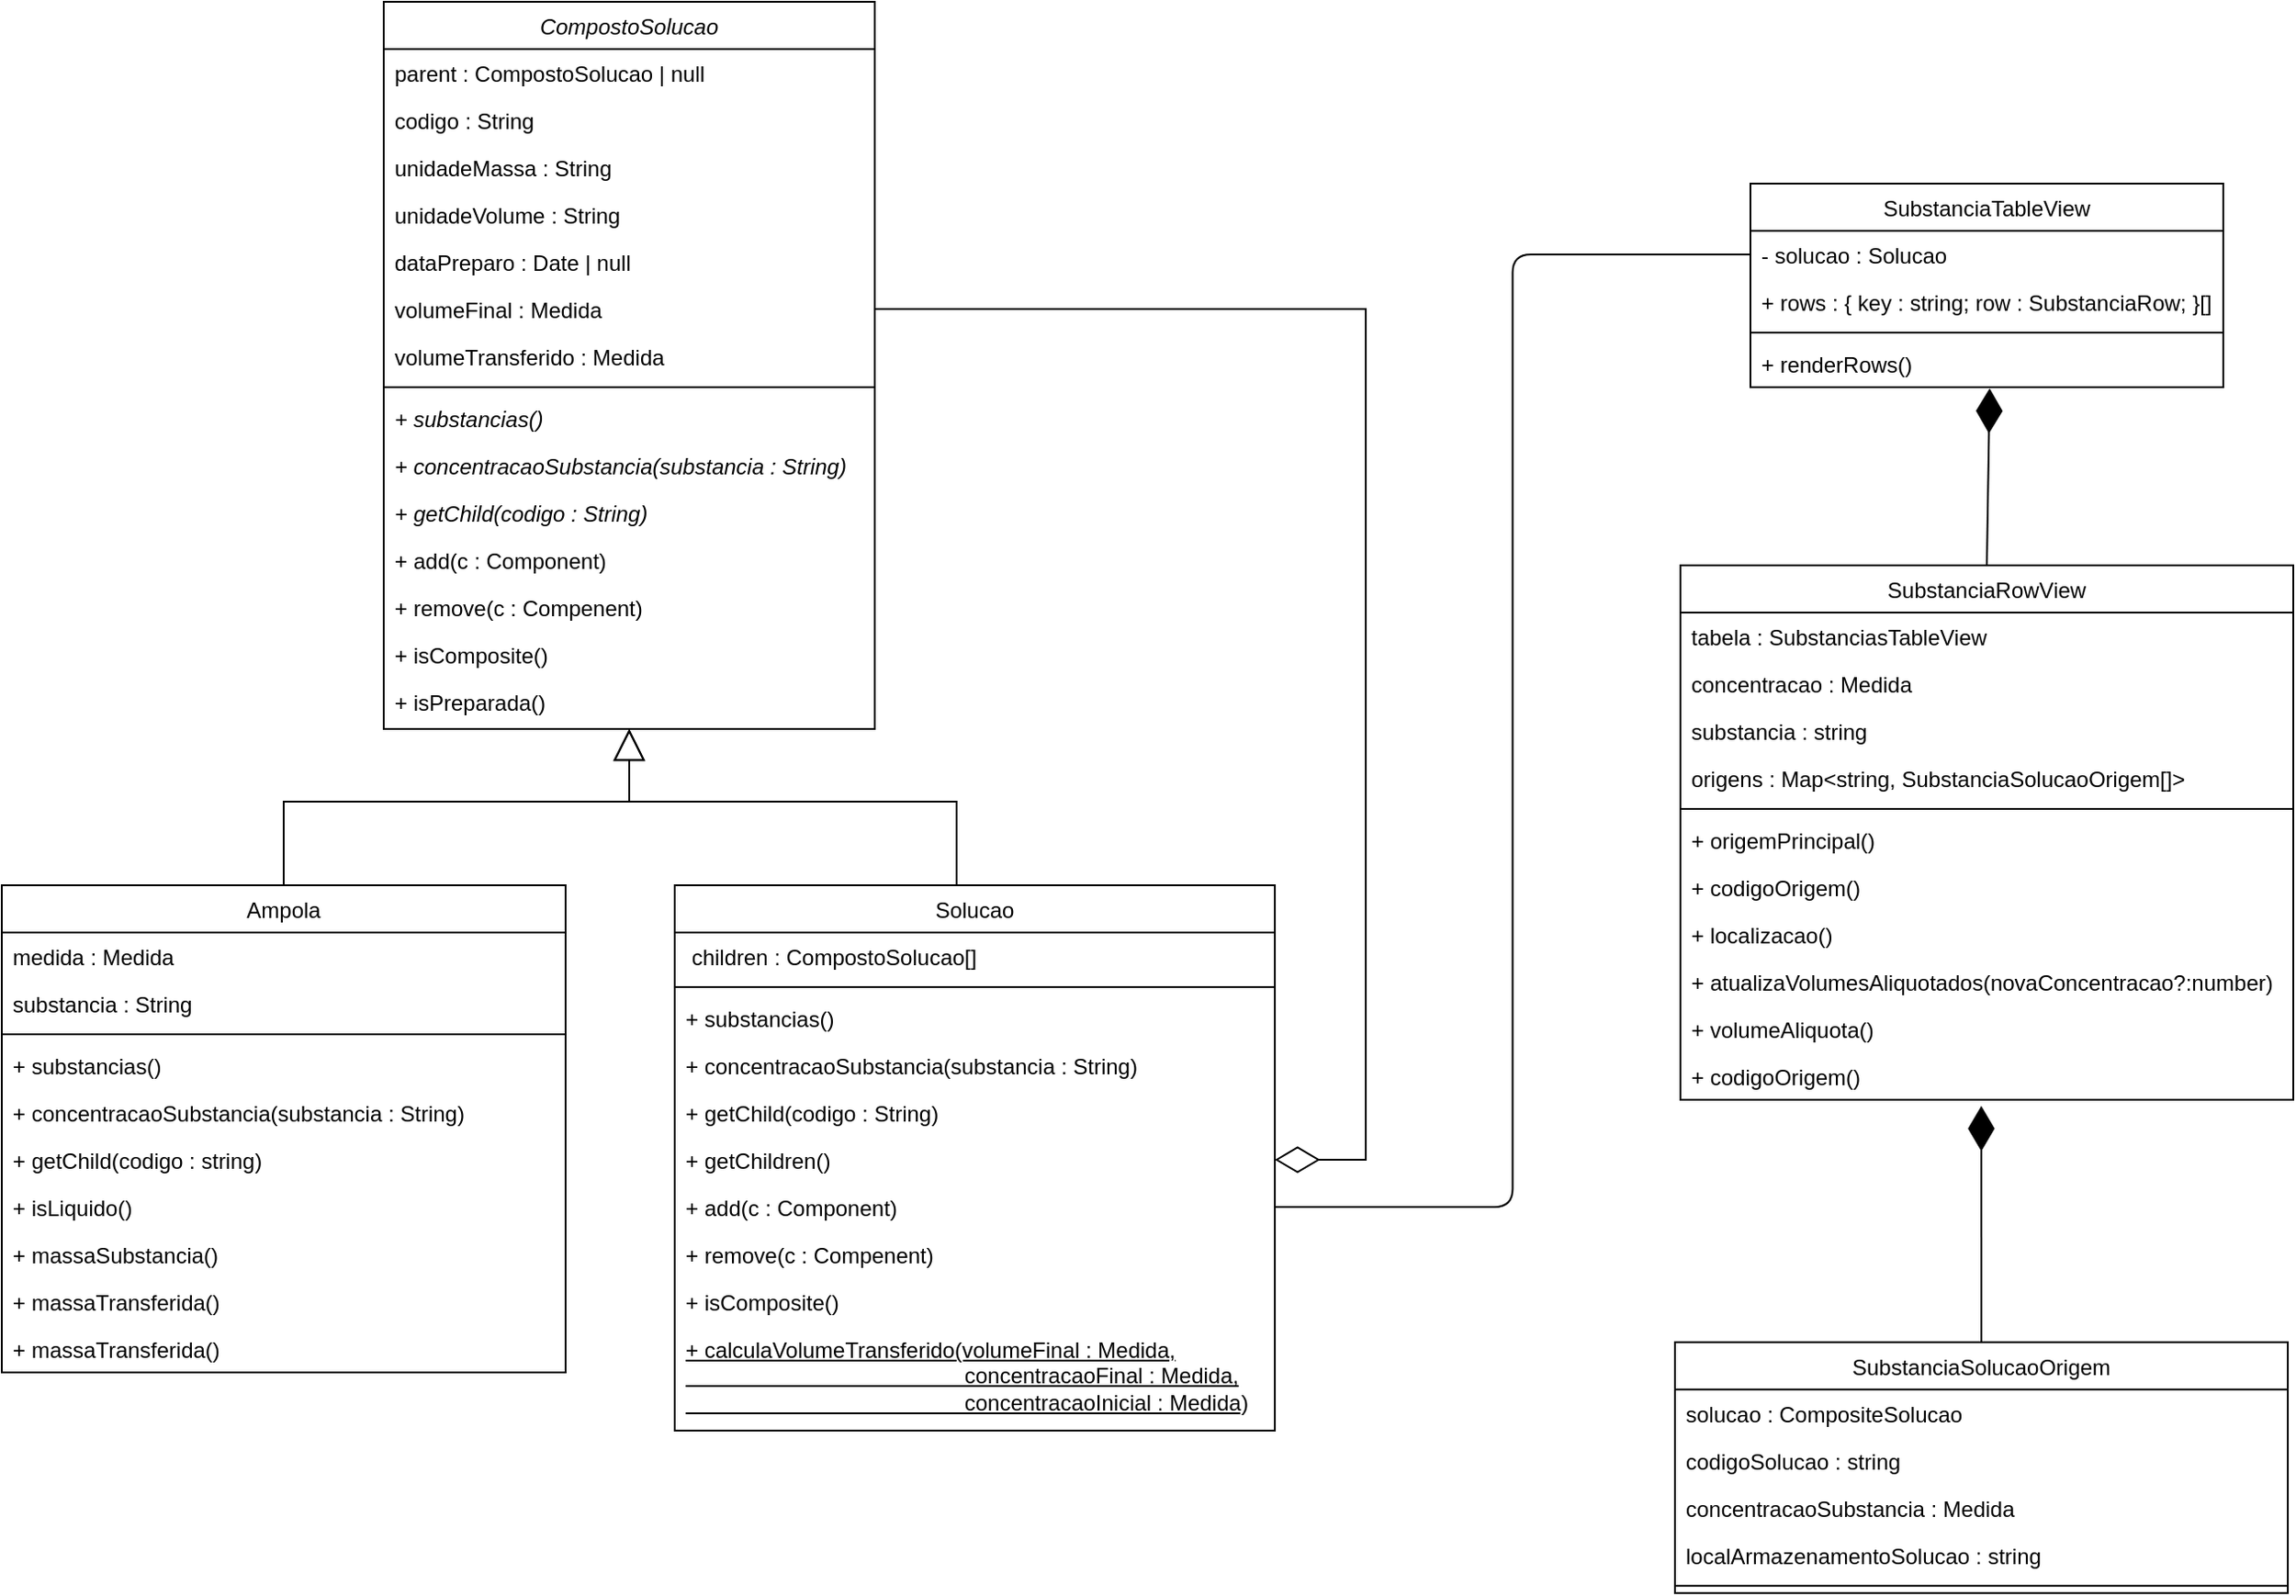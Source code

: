 <mxfile version="13.8.1" type="github">
  <diagram id="C5RBs43oDa-KdzZeNtuy" name="Page-1">
    <mxGraphModel dx="1801" dy="568" grid="1" gridSize="10" guides="1" tooltips="1" connect="1" arrows="1" fold="1" page="1" pageScale="1" pageWidth="827" pageHeight="1169" math="0" shadow="0">
      <root>
        <mxCell id="WIyWlLk6GJQsqaUBKTNV-0" />
        <mxCell id="WIyWlLk6GJQsqaUBKTNV-1" parent="WIyWlLk6GJQsqaUBKTNV-0" />
        <mxCell id="zkfFHV4jXpPFQw0GAbJ--12" value="" style="endArrow=block;endSize=15;endFill=0;shadow=0;strokeWidth=1;rounded=0;elbow=vertical;exitX=0.5;exitY=0;exitDx=0;exitDy=0;edgeStyle=orthogonalEdgeStyle;" parent="WIyWlLk6GJQsqaUBKTNV-1" source="zkfFHV4jXpPFQw0GAbJ--6" target="zkfFHV4jXpPFQw0GAbJ--0" edge="1">
          <mxGeometry width="160" relative="1" as="geometry">
            <mxPoint x="200" y="203" as="sourcePoint" />
            <mxPoint x="200" y="203" as="targetPoint" />
            <Array as="points">
              <mxPoint x="-245" y="450" />
              <mxPoint x="-425" y="450" />
            </Array>
          </mxGeometry>
        </mxCell>
        <mxCell id="zkfFHV4jXpPFQw0GAbJ--16" value="" style="endArrow=block;endSize=15;endFill=0;shadow=0;strokeWidth=1;rounded=0;edgeStyle=elbowEdgeStyle;elbow=vertical;entryX=0.5;entryY=1;entryDx=0;entryDy=0;exitX=0.5;exitY=0;exitDx=0;exitDy=0;" parent="WIyWlLk6GJQsqaUBKTNV-1" source="zkfFHV4jXpPFQw0GAbJ--13" target="zkfFHV4jXpPFQw0GAbJ--0" edge="1">
          <mxGeometry width="160" relative="1" as="geometry">
            <mxPoint x="210" y="373" as="sourcePoint" />
            <mxPoint x="310" y="271" as="targetPoint" />
            <Array as="points">
              <mxPoint x="-510" y="450" />
              <mxPoint x="-170" y="60" />
              <mxPoint x="-175" y="100" />
              <mxPoint x="-250" y="70" />
              <mxPoint x="-400" y="100" />
              <mxPoint x="-380" y="390" />
              <mxPoint x="-370" y="210" />
            </Array>
          </mxGeometry>
        </mxCell>
        <mxCell id="dKVEGYBqZScB1-h0YNm1-30" value="1" style="endArrow=none;html=1;endSize=12;startArrow=diamondThin;startSize=22;startFill=0;align=left;verticalAlign=bottom;entryX=1;entryY=0.5;entryDx=0;entryDy=0;exitX=1;exitY=0.5;exitDx=0;exitDy=0;noLabel=1;fontColor=none;endFill=0;edgeStyle=orthogonalEdgeStyle;rounded=0;" edge="1" parent="WIyWlLk6GJQsqaUBKTNV-1" source="dKVEGYBqZScB1-h0YNm1-20" target="dKVEGYBqZScB1-h0YNm1-2">
          <mxGeometry x="-1" y="3" relative="1" as="geometry">
            <mxPoint x="-380" y="600" as="sourcePoint" />
            <mxPoint x="-400" y="400" as="targetPoint" />
            <Array as="points">
              <mxPoint x="-20" y="647" />
              <mxPoint x="-20" y="179" />
            </Array>
          </mxGeometry>
        </mxCell>
        <mxCell id="zkfFHV4jXpPFQw0GAbJ--0" value="CompostoSolucao" style="swimlane;fontStyle=2;align=center;verticalAlign=top;childLayout=stackLayout;horizontal=1;startSize=26;horizontalStack=0;resizeParent=1;resizeLast=0;collapsible=1;marginBottom=0;rounded=0;shadow=0;strokeWidth=1;" parent="WIyWlLk6GJQsqaUBKTNV-1" vertex="1">
          <mxGeometry x="-560" y="10" width="270" height="400" as="geometry">
            <mxRectangle x="230" y="140" width="160" height="26" as="alternateBounds" />
          </mxGeometry>
        </mxCell>
        <mxCell id="zkfFHV4jXpPFQw0GAbJ--1" value="parent : CompostoSolucao | null" style="text;align=left;verticalAlign=top;spacingLeft=4;spacingRight=4;overflow=hidden;rotatable=0;points=[[0,0.5],[1,0.5]];portConstraint=eastwest;" parent="zkfFHV4jXpPFQw0GAbJ--0" vertex="1">
          <mxGeometry y="26" width="270" height="26" as="geometry" />
        </mxCell>
        <mxCell id="zkfFHV4jXpPFQw0GAbJ--2" value="codigo : String" style="text;align=left;verticalAlign=top;spacingLeft=4;spacingRight=4;overflow=hidden;rotatable=0;points=[[0,0.5],[1,0.5]];portConstraint=eastwest;rounded=0;shadow=0;html=0;" parent="zkfFHV4jXpPFQw0GAbJ--0" vertex="1">
          <mxGeometry y="52" width="270" height="26" as="geometry" />
        </mxCell>
        <mxCell id="zkfFHV4jXpPFQw0GAbJ--3" value="unidadeMassa : String" style="text;align=left;verticalAlign=top;spacingLeft=4;spacingRight=4;overflow=hidden;rotatable=0;points=[[0,0.5],[1,0.5]];portConstraint=eastwest;rounded=0;shadow=0;html=0;" parent="zkfFHV4jXpPFQw0GAbJ--0" vertex="1">
          <mxGeometry y="78" width="270" height="26" as="geometry" />
        </mxCell>
        <mxCell id="dKVEGYBqZScB1-h0YNm1-0" value="unidadeVolume : String" style="text;align=left;verticalAlign=top;spacingLeft=4;spacingRight=4;overflow=hidden;rotatable=0;points=[[0,0.5],[1,0.5]];portConstraint=eastwest;rounded=0;shadow=0;html=0;" vertex="1" parent="zkfFHV4jXpPFQw0GAbJ--0">
          <mxGeometry y="104" width="270" height="26" as="geometry" />
        </mxCell>
        <mxCell id="dKVEGYBqZScB1-h0YNm1-1" value="dataPreparo : Date | null" style="text;align=left;verticalAlign=top;spacingLeft=4;spacingRight=4;overflow=hidden;rotatable=0;points=[[0,0.5],[1,0.5]];portConstraint=eastwest;rounded=0;shadow=0;html=0;" vertex="1" parent="zkfFHV4jXpPFQw0GAbJ--0">
          <mxGeometry y="130" width="270" height="26" as="geometry" />
        </mxCell>
        <mxCell id="dKVEGYBqZScB1-h0YNm1-2" value="volumeFinal : Medida&#xa;" style="text;align=left;verticalAlign=top;spacingLeft=4;spacingRight=4;overflow=hidden;rotatable=0;points=[[0,0.5],[1,0.5]];portConstraint=eastwest;rounded=0;shadow=0;html=0;" vertex="1" parent="zkfFHV4jXpPFQw0GAbJ--0">
          <mxGeometry y="156" width="270" height="26" as="geometry" />
        </mxCell>
        <mxCell id="dKVEGYBqZScB1-h0YNm1-3" value="volumeTransferido : Medida" style="text;align=left;verticalAlign=top;spacingLeft=4;spacingRight=4;overflow=hidden;rotatable=0;points=[[0,0.5],[1,0.5]];portConstraint=eastwest;rounded=0;shadow=0;html=0;" vertex="1" parent="zkfFHV4jXpPFQw0GAbJ--0">
          <mxGeometry y="182" width="270" height="26" as="geometry" />
        </mxCell>
        <mxCell id="zkfFHV4jXpPFQw0GAbJ--4" value="" style="line;html=1;strokeWidth=1;align=left;verticalAlign=middle;spacingTop=-1;spacingLeft=3;spacingRight=3;rotatable=0;labelPosition=right;points=[];portConstraint=eastwest;" parent="zkfFHV4jXpPFQw0GAbJ--0" vertex="1">
          <mxGeometry y="208" width="270" height="8" as="geometry" />
        </mxCell>
        <mxCell id="dKVEGYBqZScB1-h0YNm1-5" value="+ substancias()" style="text;align=left;verticalAlign=top;spacingLeft=4;spacingRight=4;overflow=hidden;rotatable=0;points=[[0,0.5],[1,0.5]];portConstraint=eastwest;rounded=0;shadow=0;html=0;fontStyle=2" vertex="1" parent="zkfFHV4jXpPFQw0GAbJ--0">
          <mxGeometry y="216" width="270" height="26" as="geometry" />
        </mxCell>
        <mxCell id="dKVEGYBqZScB1-h0YNm1-6" value="+ concentracaoSubstancia(substancia : String)&#xa;" style="text;align=left;verticalAlign=top;spacingLeft=4;spacingRight=4;overflow=hidden;rotatable=0;points=[[0,0.5],[1,0.5]];portConstraint=eastwest;rounded=0;shadow=0;html=0;fontStyle=2" vertex="1" parent="zkfFHV4jXpPFQw0GAbJ--0">
          <mxGeometry y="242" width="270" height="26" as="geometry" />
        </mxCell>
        <mxCell id="dKVEGYBqZScB1-h0YNm1-7" value="+ getChild(codigo : String)&#xa;" style="text;align=left;verticalAlign=top;spacingLeft=4;spacingRight=4;overflow=hidden;rotatable=0;points=[[0,0.5],[1,0.5]];portConstraint=eastwest;rounded=0;shadow=0;html=0;fontStyle=2" vertex="1" parent="zkfFHV4jXpPFQw0GAbJ--0">
          <mxGeometry y="268" width="270" height="26" as="geometry" />
        </mxCell>
        <mxCell id="dKVEGYBqZScB1-h0YNm1-8" value="+ add(c : Component)&#xa;" style="text;align=left;verticalAlign=top;spacingLeft=4;spacingRight=4;overflow=hidden;rotatable=0;points=[[0,0.5],[1,0.5]];portConstraint=eastwest;rounded=0;shadow=0;html=0;" vertex="1" parent="zkfFHV4jXpPFQw0GAbJ--0">
          <mxGeometry y="294" width="270" height="26" as="geometry" />
        </mxCell>
        <mxCell id="dKVEGYBqZScB1-h0YNm1-9" value="+ remove(c : Compenent)" style="text;align=left;verticalAlign=top;spacingLeft=4;spacingRight=4;overflow=hidden;rotatable=0;points=[[0,0.5],[1,0.5]];portConstraint=eastwest;rounded=0;shadow=0;html=0;" vertex="1" parent="zkfFHV4jXpPFQw0GAbJ--0">
          <mxGeometry y="320" width="270" height="26" as="geometry" />
        </mxCell>
        <mxCell id="dKVEGYBqZScB1-h0YNm1-10" value="+ isComposite()" style="text;align=left;verticalAlign=top;spacingLeft=4;spacingRight=4;overflow=hidden;rotatable=0;points=[[0,0.5],[1,0.5]];portConstraint=eastwest;rounded=0;shadow=0;html=0;" vertex="1" parent="zkfFHV4jXpPFQw0GAbJ--0">
          <mxGeometry y="346" width="270" height="26" as="geometry" />
        </mxCell>
        <mxCell id="dKVEGYBqZScB1-h0YNm1-11" value="+ isPreparada()" style="text;align=left;verticalAlign=top;spacingLeft=4;spacingRight=4;overflow=hidden;rotatable=0;points=[[0,0.5],[1,0.5]];portConstraint=eastwest;rounded=0;shadow=0;html=0;" vertex="1" parent="zkfFHV4jXpPFQw0GAbJ--0">
          <mxGeometry y="372" width="270" height="26" as="geometry" />
        </mxCell>
        <mxCell id="zkfFHV4jXpPFQw0GAbJ--13" value="Ampola" style="swimlane;fontStyle=0;align=center;verticalAlign=top;childLayout=stackLayout;horizontal=1;startSize=26;horizontalStack=0;resizeParent=1;resizeLast=0;collapsible=1;marginBottom=0;rounded=0;shadow=0;strokeWidth=1;" parent="WIyWlLk6GJQsqaUBKTNV-1" vertex="1">
          <mxGeometry x="-770" y="496" width="310" height="268" as="geometry">
            <mxRectangle x="340" y="380" width="170" height="26" as="alternateBounds" />
          </mxGeometry>
        </mxCell>
        <mxCell id="dKVEGYBqZScB1-h0YNm1-13" value="medida : Medida" style="text;align=left;verticalAlign=top;spacingLeft=4;spacingRight=4;overflow=hidden;rotatable=0;points=[[0,0.5],[1,0.5]];portConstraint=eastwest;" vertex="1" parent="zkfFHV4jXpPFQw0GAbJ--13">
          <mxGeometry y="26" width="310" height="26" as="geometry" />
        </mxCell>
        <mxCell id="zkfFHV4jXpPFQw0GAbJ--14" value="substancia : String" style="text;align=left;verticalAlign=top;spacingLeft=4;spacingRight=4;overflow=hidden;rotatable=0;points=[[0,0.5],[1,0.5]];portConstraint=eastwest;" parent="zkfFHV4jXpPFQw0GAbJ--13" vertex="1">
          <mxGeometry y="52" width="310" height="26" as="geometry" />
        </mxCell>
        <mxCell id="zkfFHV4jXpPFQw0GAbJ--15" value="" style="line;html=1;strokeWidth=1;align=left;verticalAlign=middle;spacingTop=-1;spacingLeft=3;spacingRight=3;rotatable=0;labelPosition=right;points=[];portConstraint=eastwest;" parent="zkfFHV4jXpPFQw0GAbJ--13" vertex="1">
          <mxGeometry y="78" width="310" height="8" as="geometry" />
        </mxCell>
        <mxCell id="dKVEGYBqZScB1-h0YNm1-14" value="+ substancias()" style="text;align=left;verticalAlign=top;spacingLeft=4;spacingRight=4;overflow=hidden;rotatable=0;points=[[0,0.5],[1,0.5]];portConstraint=eastwest;" vertex="1" parent="zkfFHV4jXpPFQw0GAbJ--13">
          <mxGeometry y="86" width="310" height="26" as="geometry" />
        </mxCell>
        <mxCell id="dKVEGYBqZScB1-h0YNm1-15" value="+ concentracaoSubstancia(substancia : String)" style="text;align=left;verticalAlign=top;spacingLeft=4;spacingRight=4;overflow=hidden;rotatable=0;points=[[0,0.5],[1,0.5]];portConstraint=eastwest;" vertex="1" parent="zkfFHV4jXpPFQw0GAbJ--13">
          <mxGeometry y="112" width="310" height="26" as="geometry" />
        </mxCell>
        <mxCell id="dKVEGYBqZScB1-h0YNm1-16" value="+ getChild(codigo : string)" style="text;align=left;verticalAlign=top;spacingLeft=4;spacingRight=4;overflow=hidden;rotatable=0;points=[[0,0.5],[1,0.5]];portConstraint=eastwest;" vertex="1" parent="zkfFHV4jXpPFQw0GAbJ--13">
          <mxGeometry y="138" width="310" height="26" as="geometry" />
        </mxCell>
        <mxCell id="dKVEGYBqZScB1-h0YNm1-17" value="+ isLiquido()" style="text;align=left;verticalAlign=top;spacingLeft=4;spacingRight=4;overflow=hidden;rotatable=0;points=[[0,0.5],[1,0.5]];portConstraint=eastwest;" vertex="1" parent="zkfFHV4jXpPFQw0GAbJ--13">
          <mxGeometry y="164" width="310" height="26" as="geometry" />
        </mxCell>
        <mxCell id="dKVEGYBqZScB1-h0YNm1-18" value="+ massaSubstancia()" style="text;align=left;verticalAlign=top;spacingLeft=4;spacingRight=4;overflow=hidden;rotatable=0;points=[[0,0.5],[1,0.5]];portConstraint=eastwest;" vertex="1" parent="zkfFHV4jXpPFQw0GAbJ--13">
          <mxGeometry y="190" width="310" height="26" as="geometry" />
        </mxCell>
        <mxCell id="dKVEGYBqZScB1-h0YNm1-31" value="+ massaTransferida()" style="text;align=left;verticalAlign=top;spacingLeft=4;spacingRight=4;overflow=hidden;rotatable=0;points=[[0,0.5],[1,0.5]];portConstraint=eastwest;" vertex="1" parent="zkfFHV4jXpPFQw0GAbJ--13">
          <mxGeometry y="216" width="310" height="26" as="geometry" />
        </mxCell>
        <mxCell id="dKVEGYBqZScB1-h0YNm1-19" value="+ massaTransferida()" style="text;align=left;verticalAlign=top;spacingLeft=4;spacingRight=4;overflow=hidden;rotatable=0;points=[[0,0.5],[1,0.5]];portConstraint=eastwest;" vertex="1" parent="zkfFHV4jXpPFQw0GAbJ--13">
          <mxGeometry y="242" width="310" height="26" as="geometry" />
        </mxCell>
        <mxCell id="zkfFHV4jXpPFQw0GAbJ--6" value="Solucao" style="swimlane;fontStyle=0;align=center;verticalAlign=top;childLayout=stackLayout;horizontal=1;startSize=26;horizontalStack=0;resizeParent=1;resizeLast=0;collapsible=1;marginBottom=0;rounded=0;shadow=0;strokeWidth=1;" parent="WIyWlLk6GJQsqaUBKTNV-1" vertex="1">
          <mxGeometry x="-400" y="496" width="330" height="300" as="geometry">
            <mxRectangle x="130" y="380" width="160" height="26" as="alternateBounds" />
          </mxGeometry>
        </mxCell>
        <mxCell id="zkfFHV4jXpPFQw0GAbJ--7" value=" children : CompostoSolucao[]" style="text;align=left;verticalAlign=top;spacingLeft=4;spacingRight=4;overflow=hidden;rotatable=0;points=[[0,0.5],[1,0.5]];portConstraint=eastwest;" parent="zkfFHV4jXpPFQw0GAbJ--6" vertex="1">
          <mxGeometry y="26" width="330" height="26" as="geometry" />
        </mxCell>
        <mxCell id="zkfFHV4jXpPFQw0GAbJ--9" value="" style="line;html=1;strokeWidth=1;align=left;verticalAlign=middle;spacingTop=-1;spacingLeft=3;spacingRight=3;rotatable=0;labelPosition=right;points=[];portConstraint=eastwest;" parent="zkfFHV4jXpPFQw0GAbJ--6" vertex="1">
          <mxGeometry y="52" width="330" height="8" as="geometry" />
        </mxCell>
        <mxCell id="zkfFHV4jXpPFQw0GAbJ--8" value="+ substancias()" style="text;align=left;verticalAlign=top;spacingLeft=4;spacingRight=4;overflow=hidden;rotatable=0;points=[[0,0.5],[1,0.5]];portConstraint=eastwest;rounded=0;shadow=0;html=0;" parent="zkfFHV4jXpPFQw0GAbJ--6" vertex="1">
          <mxGeometry y="60" width="330" height="26" as="geometry" />
        </mxCell>
        <mxCell id="zkfFHV4jXpPFQw0GAbJ--10" value="+ concentracaoSubstancia(substancia : String)" style="text;align=left;verticalAlign=top;spacingLeft=4;spacingRight=4;overflow=hidden;rotatable=0;points=[[0,0.5],[1,0.5]];portConstraint=eastwest;fontStyle=0" parent="zkfFHV4jXpPFQw0GAbJ--6" vertex="1">
          <mxGeometry y="86" width="330" height="26" as="geometry" />
        </mxCell>
        <mxCell id="zkfFHV4jXpPFQw0GAbJ--11" value="+ getChild(codigo : String)" style="text;align=left;verticalAlign=top;spacingLeft=4;spacingRight=4;overflow=hidden;rotatable=0;points=[[0,0.5],[1,0.5]];portConstraint=eastwest;" parent="zkfFHV4jXpPFQw0GAbJ--6" vertex="1">
          <mxGeometry y="112" width="330" height="26" as="geometry" />
        </mxCell>
        <mxCell id="dKVEGYBqZScB1-h0YNm1-20" value="+ getChildren()" style="text;align=left;verticalAlign=top;spacingLeft=4;spacingRight=4;overflow=hidden;rotatable=0;points=[[0,0.5],[1,0.5]];portConstraint=eastwest;" vertex="1" parent="zkfFHV4jXpPFQw0GAbJ--6">
          <mxGeometry y="138" width="330" height="26" as="geometry" />
        </mxCell>
        <mxCell id="dKVEGYBqZScB1-h0YNm1-21" value="+ add(c : Component)&#xa;" style="text;align=left;verticalAlign=top;spacingLeft=4;spacingRight=4;overflow=hidden;rotatable=0;points=[[0,0.5],[1,0.5]];portConstraint=eastwest;rounded=0;shadow=0;html=0;" vertex="1" parent="zkfFHV4jXpPFQw0GAbJ--6">
          <mxGeometry y="164" width="330" height="26" as="geometry" />
        </mxCell>
        <mxCell id="dKVEGYBqZScB1-h0YNm1-22" value="+ remove(c : Compenent)" style="text;align=left;verticalAlign=top;spacingLeft=4;spacingRight=4;overflow=hidden;rotatable=0;points=[[0,0.5],[1,0.5]];portConstraint=eastwest;fontStyle=0" vertex="1" parent="zkfFHV4jXpPFQw0GAbJ--6">
          <mxGeometry y="190" width="330" height="26" as="geometry" />
        </mxCell>
        <mxCell id="dKVEGYBqZScB1-h0YNm1-23" value="+ isComposite()&#xa;" style="text;align=left;verticalAlign=top;spacingLeft=4;spacingRight=4;overflow=hidden;rotatable=0;points=[[0,0.5],[1,0.5]];portConstraint=eastwest;" vertex="1" parent="zkfFHV4jXpPFQw0GAbJ--6">
          <mxGeometry y="216" width="330" height="26" as="geometry" />
        </mxCell>
        <mxCell id="dKVEGYBqZScB1-h0YNm1-24" value="+ calculaVolumeTransferido(volumeFinal : Medida,&#xa;                                              concentracaoFinal : Medida,&#xa;                                              concentracaoInicial : Medida)" style="text;align=left;verticalAlign=top;spacingLeft=4;spacingRight=4;overflow=hidden;rotatable=0;points=[[0,0.5],[1,0.5]];portConstraint=eastwest;glass=1;whiteSpace=wrap;fontStyle=4" vertex="1" parent="zkfFHV4jXpPFQw0GAbJ--6">
          <mxGeometry y="242" width="330" height="48" as="geometry" />
        </mxCell>
        <mxCell id="dKVEGYBqZScB1-h0YNm1-38" value="" style="endArrow=none;html=1;fontColor=none;entryX=0;entryY=0.5;entryDx=0;entryDy=0;exitX=1;exitY=0.5;exitDx=0;exitDy=0;edgeStyle=orthogonalEdgeStyle;" edge="1" parent="WIyWlLk6GJQsqaUBKTNV-1" source="dKVEGYBqZScB1-h0YNm1-21" target="dKVEGYBqZScB1-h0YNm1-35">
          <mxGeometry width="50" height="50" relative="1" as="geometry">
            <mxPoint x="180" y="310" as="sourcePoint" />
            <mxPoint x="-50" y="120" as="targetPoint" />
          </mxGeometry>
        </mxCell>
        <mxCell id="dKVEGYBqZScB1-h0YNm1-45" value="1" style="endArrow=none;html=1;endSize=12;startArrow=diamondThin;startSize=22;startFill=1;align=left;verticalAlign=bottom;exitX=0.506;exitY=1.022;exitDx=0;exitDy=0;entryX=0.5;entryY=0;entryDx=0;entryDy=0;exitPerimeter=0;rounded=0;noLabel=1;fontColor=none;endFill=0;" edge="1" parent="WIyWlLk6GJQsqaUBKTNV-1" source="dKVEGYBqZScB1-h0YNm1-39" target="dKVEGYBqZScB1-h0YNm1-40">
          <mxGeometry x="-1" y="3" relative="1" as="geometry">
            <mxPoint x="-90" y="380" as="sourcePoint" />
            <mxPoint x="70" y="380" as="targetPoint" />
          </mxGeometry>
        </mxCell>
        <mxCell id="dKVEGYBqZScB1-h0YNm1-34" value="SubstanciaTableView" style="swimlane;fontStyle=0;align=center;verticalAlign=top;childLayout=stackLayout;horizontal=1;startSize=26;horizontalStack=0;resizeParent=1;resizeParentMax=0;resizeLast=0;collapsible=1;marginBottom=0;glass=0;fontColor=none;perimeterSpacing=0;labelBorderColor=none;" vertex="1" parent="WIyWlLk6GJQsqaUBKTNV-1">
          <mxGeometry x="191.5" y="110" width="260" height="112" as="geometry" />
        </mxCell>
        <mxCell id="dKVEGYBqZScB1-h0YNm1-35" value="- solucao : Solucao" style="text;strokeColor=none;fillColor=none;align=left;verticalAlign=top;spacingLeft=4;spacingRight=4;overflow=hidden;rotatable=0;points=[[0,0.5],[1,0.5]];portConstraint=eastwest;" vertex="1" parent="dKVEGYBqZScB1-h0YNm1-34">
          <mxGeometry y="26" width="260" height="26" as="geometry" />
        </mxCell>
        <mxCell id="dKVEGYBqZScB1-h0YNm1-37" value="+ rows : { key : string; row : SubstanciaRow; }[]" style="text;strokeColor=none;fillColor=none;align=left;verticalAlign=top;spacingLeft=4;spacingRight=4;overflow=hidden;rotatable=0;points=[[0,0.5],[1,0.5]];portConstraint=eastwest;" vertex="1" parent="dKVEGYBqZScB1-h0YNm1-34">
          <mxGeometry y="52" width="260" height="26" as="geometry" />
        </mxCell>
        <mxCell id="dKVEGYBqZScB1-h0YNm1-36" value="" style="line;strokeWidth=1;fillColor=none;align=left;verticalAlign=middle;spacingTop=-1;spacingLeft=3;spacingRight=3;rotatable=0;labelPosition=right;points=[];portConstraint=eastwest;" vertex="1" parent="dKVEGYBqZScB1-h0YNm1-34">
          <mxGeometry y="78" width="260" height="8" as="geometry" />
        </mxCell>
        <mxCell id="dKVEGYBqZScB1-h0YNm1-39" value="+ renderRows()" style="text;strokeColor=none;fillColor=none;align=left;verticalAlign=top;spacingLeft=4;spacingRight=4;overflow=hidden;rotatable=0;points=[[0,0.5],[1,0.5]];portConstraint=eastwest;" vertex="1" parent="dKVEGYBqZScB1-h0YNm1-34">
          <mxGeometry y="86" width="260" height="26" as="geometry" />
        </mxCell>
        <mxCell id="dKVEGYBqZScB1-h0YNm1-40" value="SubstanciaRowView" style="swimlane;fontStyle=0;align=center;verticalAlign=top;childLayout=stackLayout;horizontal=1;startSize=26;horizontalStack=0;resizeParent=1;resizeParentMax=0;resizeLast=0;collapsible=1;marginBottom=0;glass=0;fontColor=none;perimeterSpacing=0;labelBorderColor=none;" vertex="1" parent="WIyWlLk6GJQsqaUBKTNV-1">
          <mxGeometry x="153" y="320" width="337" height="294" as="geometry" />
        </mxCell>
        <mxCell id="dKVEGYBqZScB1-h0YNm1-41" value="tabela : SubstanciasTableView" style="text;strokeColor=none;fillColor=none;align=left;verticalAlign=top;spacingLeft=4;spacingRight=4;overflow=hidden;rotatable=0;points=[[0,0.5],[1,0.5]];portConstraint=eastwest;" vertex="1" parent="dKVEGYBqZScB1-h0YNm1-40">
          <mxGeometry y="26" width="337" height="26" as="geometry" />
        </mxCell>
        <mxCell id="dKVEGYBqZScB1-h0YNm1-42" value="concentracao : Medida&#xa;" style="text;strokeColor=none;fillColor=none;align=left;verticalAlign=top;spacingLeft=4;spacingRight=4;overflow=hidden;rotatable=0;points=[[0,0.5],[1,0.5]];portConstraint=eastwest;" vertex="1" parent="dKVEGYBqZScB1-h0YNm1-40">
          <mxGeometry y="52" width="337" height="26" as="geometry" />
        </mxCell>
        <mxCell id="dKVEGYBqZScB1-h0YNm1-46" value="substancia : string" style="text;strokeColor=none;fillColor=none;align=left;verticalAlign=top;spacingLeft=4;spacingRight=4;overflow=hidden;rotatable=0;points=[[0,0.5],[1,0.5]];portConstraint=eastwest;" vertex="1" parent="dKVEGYBqZScB1-h0YNm1-40">
          <mxGeometry y="78" width="337" height="26" as="geometry" />
        </mxCell>
        <mxCell id="dKVEGYBqZScB1-h0YNm1-47" value="origens : Map&lt;string, SubstanciaSolucaoOrigem[]&gt;" style="text;strokeColor=none;fillColor=none;align=left;verticalAlign=top;spacingLeft=4;spacingRight=4;overflow=hidden;rotatable=0;points=[[0,0.5],[1,0.5]];portConstraint=eastwest;" vertex="1" parent="dKVEGYBqZScB1-h0YNm1-40">
          <mxGeometry y="104" width="337" height="26" as="geometry" />
        </mxCell>
        <mxCell id="dKVEGYBqZScB1-h0YNm1-43" value="" style="line;strokeWidth=1;fillColor=none;align=left;verticalAlign=middle;spacingTop=-1;spacingLeft=3;spacingRight=3;rotatable=0;labelPosition=right;points=[];portConstraint=eastwest;" vertex="1" parent="dKVEGYBqZScB1-h0YNm1-40">
          <mxGeometry y="130" width="337" height="8" as="geometry" />
        </mxCell>
        <mxCell id="dKVEGYBqZScB1-h0YNm1-44" value="+ origemPrincipal()" style="text;strokeColor=none;fillColor=none;align=left;verticalAlign=top;spacingLeft=4;spacingRight=4;overflow=hidden;rotatable=0;points=[[0,0.5],[1,0.5]];portConstraint=eastwest;" vertex="1" parent="dKVEGYBqZScB1-h0YNm1-40">
          <mxGeometry y="138" width="337" height="26" as="geometry" />
        </mxCell>
        <mxCell id="dKVEGYBqZScB1-h0YNm1-48" value="+ codigoOrigem()" style="text;strokeColor=none;fillColor=none;align=left;verticalAlign=top;spacingLeft=4;spacingRight=4;overflow=hidden;rotatable=0;points=[[0,0.5],[1,0.5]];portConstraint=eastwest;" vertex="1" parent="dKVEGYBqZScB1-h0YNm1-40">
          <mxGeometry y="164" width="337" height="26" as="geometry" />
        </mxCell>
        <mxCell id="dKVEGYBqZScB1-h0YNm1-49" value="+ localizacao()" style="text;strokeColor=none;fillColor=none;align=left;verticalAlign=top;spacingLeft=4;spacingRight=4;overflow=hidden;rotatable=0;points=[[0,0.5],[1,0.5]];portConstraint=eastwest;" vertex="1" parent="dKVEGYBqZScB1-h0YNm1-40">
          <mxGeometry y="190" width="337" height="26" as="geometry" />
        </mxCell>
        <mxCell id="dKVEGYBqZScB1-h0YNm1-50" value="+ atualizaVolumesAliquotados(novaConcentracao?:number)" style="text;strokeColor=none;fillColor=none;align=left;verticalAlign=top;spacingLeft=4;spacingRight=4;overflow=hidden;rotatable=0;points=[[0,0.5],[1,0.5]];portConstraint=eastwest;" vertex="1" parent="dKVEGYBqZScB1-h0YNm1-40">
          <mxGeometry y="216" width="337" height="26" as="geometry" />
        </mxCell>
        <mxCell id="dKVEGYBqZScB1-h0YNm1-51" value="+ volumeAliquota()" style="text;strokeColor=none;fillColor=none;align=left;verticalAlign=top;spacingLeft=4;spacingRight=4;overflow=hidden;rotatable=0;points=[[0,0.5],[1,0.5]];portConstraint=eastwest;" vertex="1" parent="dKVEGYBqZScB1-h0YNm1-40">
          <mxGeometry y="242" width="337" height="26" as="geometry" />
        </mxCell>
        <mxCell id="dKVEGYBqZScB1-h0YNm1-52" value="+ codigoOrigem()" style="text;strokeColor=none;fillColor=none;align=left;verticalAlign=top;spacingLeft=4;spacingRight=4;overflow=hidden;rotatable=0;points=[[0,0.5],[1,0.5]];portConstraint=eastwest;" vertex="1" parent="dKVEGYBqZScB1-h0YNm1-40">
          <mxGeometry y="268" width="337" height="26" as="geometry" />
        </mxCell>
        <mxCell id="dKVEGYBqZScB1-h0YNm1-53" value="1" style="endArrow=none;html=1;endSize=12;startArrow=diamondThin;startSize=22;startFill=1;align=left;verticalAlign=bottom;entryX=0.5;entryY=0;entryDx=0;entryDy=0;rounded=0;noLabel=1;fontColor=none;endFill=0;exitX=0.491;exitY=1.132;exitDx=0;exitDy=0;exitPerimeter=0;" edge="1" parent="WIyWlLk6GJQsqaUBKTNV-1" target="dKVEGYBqZScB1-h0YNm1-54" source="dKVEGYBqZScB1-h0YNm1-52">
          <mxGeometry x="-1" y="3" relative="1" as="geometry">
            <mxPoint x="330" y="640" as="sourcePoint" />
            <mxPoint x="67" y="807.43" as="targetPoint" />
          </mxGeometry>
        </mxCell>
        <mxCell id="dKVEGYBqZScB1-h0YNm1-54" value="SubstanciaSolucaoOrigem" style="swimlane;fontStyle=0;align=center;verticalAlign=top;childLayout=stackLayout;horizontal=1;startSize=26;horizontalStack=0;resizeParent=1;resizeParentMax=0;resizeLast=0;collapsible=1;marginBottom=0;glass=0;fontColor=none;perimeterSpacing=0;labelBorderColor=none;" vertex="1" parent="WIyWlLk6GJQsqaUBKTNV-1">
          <mxGeometry x="150" y="747.43" width="337" height="138" as="geometry" />
        </mxCell>
        <mxCell id="dKVEGYBqZScB1-h0YNm1-55" value="solucao : CompositeSolucao" style="text;strokeColor=none;fillColor=none;align=left;verticalAlign=top;spacingLeft=4;spacingRight=4;overflow=hidden;rotatable=0;points=[[0,0.5],[1,0.5]];portConstraint=eastwest;" vertex="1" parent="dKVEGYBqZScB1-h0YNm1-54">
          <mxGeometry y="26" width="337" height="26" as="geometry" />
        </mxCell>
        <mxCell id="dKVEGYBqZScB1-h0YNm1-56" value="codigoSolucao : string" style="text;strokeColor=none;fillColor=none;align=left;verticalAlign=top;spacingLeft=4;spacingRight=4;overflow=hidden;rotatable=0;points=[[0,0.5],[1,0.5]];portConstraint=eastwest;" vertex="1" parent="dKVEGYBqZScB1-h0YNm1-54">
          <mxGeometry y="52" width="337" height="26" as="geometry" />
        </mxCell>
        <mxCell id="dKVEGYBqZScB1-h0YNm1-57" value="concentracaoSubstancia : Medida" style="text;strokeColor=none;fillColor=none;align=left;verticalAlign=top;spacingLeft=4;spacingRight=4;overflow=hidden;rotatable=0;points=[[0,0.5],[1,0.5]];portConstraint=eastwest;" vertex="1" parent="dKVEGYBqZScB1-h0YNm1-54">
          <mxGeometry y="78" width="337" height="26" as="geometry" />
        </mxCell>
        <mxCell id="dKVEGYBqZScB1-h0YNm1-58" value="localArmazenamentoSolucao : string" style="text;strokeColor=none;fillColor=none;align=left;verticalAlign=top;spacingLeft=4;spacingRight=4;overflow=hidden;rotatable=0;points=[[0,0.5],[1,0.5]];portConstraint=eastwest;" vertex="1" parent="dKVEGYBqZScB1-h0YNm1-54">
          <mxGeometry y="104" width="337" height="26" as="geometry" />
        </mxCell>
        <mxCell id="dKVEGYBqZScB1-h0YNm1-59" value="" style="line;strokeWidth=1;fillColor=none;align=left;verticalAlign=middle;spacingTop=-1;spacingLeft=3;spacingRight=3;rotatable=0;labelPosition=right;points=[];portConstraint=eastwest;" vertex="1" parent="dKVEGYBqZScB1-h0YNm1-54">
          <mxGeometry y="130" width="337" height="8" as="geometry" />
        </mxCell>
      </root>
    </mxGraphModel>
  </diagram>
</mxfile>
